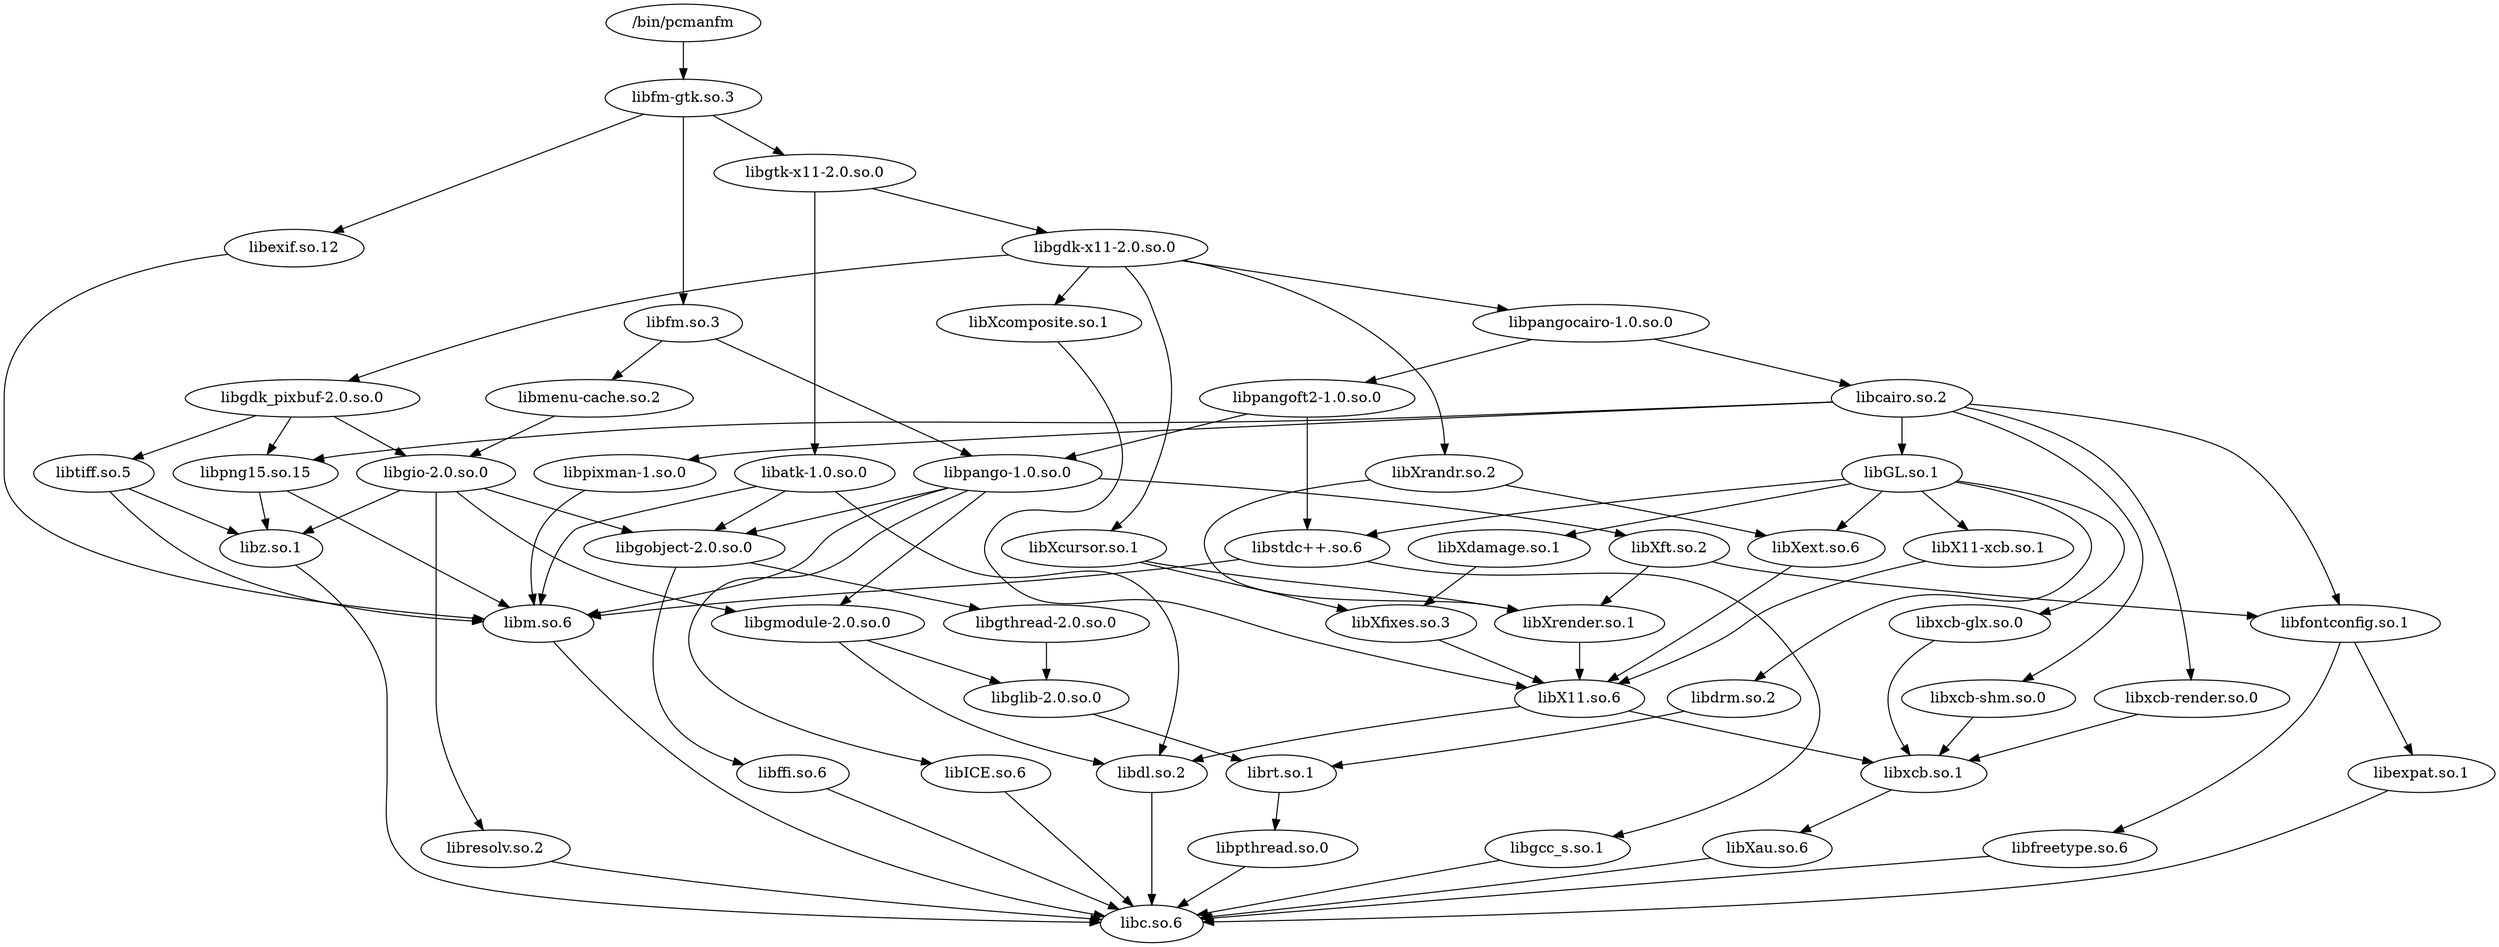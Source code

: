 digraph G {
	graph [layout=dot];
	_bin_pcmanfm	 [label="/bin/pcmanfm"];
	libfm_gtk_so_3	 [label="libfm-gtk.so.3"];
	_bin_pcmanfm -> libfm_gtk_so_3;
	libz_so_1	 [label="libz.so.1"];
	libc_so_6	 [label="libc.so.6"];
	libz_so_1 -> libc_so_6;
	libdl_so_2	 [label="libdl.so.2"];
	libdl_so_2 -> libc_so_6;
	libresolv_so_2	 [label="libresolv.so.2"];
	libresolv_so_2 -> libc_so_6;
	libX11_so_6	 [label="libX11.so.6"];
	libxcb_so_1	 [label="libxcb.so.1"];
	libX11_so_6 -> libxcb_so_1;
	libX11_so_6 -> libdl_so_2;
	libgtk_x11_2_0_so_0	 [label="libgtk-x11-2.0.so.0"];
	libfm_gtk_so_3 -> libgtk_x11_2_0_so_0;
	libexif_so_12	 [label="libexif.so.12"];
	libfm_gtk_so_3 -> libexif_so_12;
	libfm_so_3	 [label="libfm.so.3"];
	libfm_gtk_so_3 -> libfm_so_3;
	libgdk_x11_2_0_so_0	 [label="libgdk-x11-2.0.so.0"];
	libgtk_x11_2_0_so_0 -> libgdk_x11_2_0_so_0;
	libatk_1_0_so_0	 [label="libatk-1.0.so.0"];
	libgtk_x11_2_0_so_0 -> libatk_1_0_so_0;
	libmenu_cache_so_2	 [label="libmenu-cache.so.2"];
	libfm_so_3 -> libmenu_cache_so_2;
	libpango_1_0_so_0	 [label="libpango-1.0.so.0"];
	libfm_so_3 -> libpango_1_0_so_0;
	libpangocairo_1_0_so_0	 [label="libpangocairo-1.0.so.0"];
	libgdk_x11_2_0_so_0 -> libpangocairo_1_0_so_0;
	libXrandr_so_2	 [label="libXrandr.so.2"];
	libgdk_x11_2_0_so_0 -> libXrandr_so_2;
	libXcursor_so_1	 [label="libXcursor.so.1"];
	libgdk_x11_2_0_so_0 -> libXcursor_so_1;
	libXcomposite_so_1	 [label="libXcomposite.so.1"];
	libgdk_x11_2_0_so_0 -> libXcomposite_so_1;
	libgdk_pixbuf_2_0_so_0	 [label="libgdk_pixbuf-2.0.so.0"];
	libgdk_x11_2_0_so_0 -> libgdk_pixbuf_2_0_so_0;
	libatk_1_0_so_0 -> libdl_so_2;
	libm_so_6	 [label="libm.so.6"];
	libatk_1_0_so_0 -> libm_so_6;
	libgobject_2_0_so_0	 [label="libgobject-2.0.so.0"];
	libatk_1_0_so_0 -> libgobject_2_0_so_0;
	libpangoft2_1_0_so_0	 [label="libpangoft2-1.0.so.0"];
	libstdc___so_6	 [label="libstdc++.so.6"];
	libpangoft2_1_0_so_0 -> libstdc___so_6;
	libpangoft2_1_0_so_0 -> libpango_1_0_so_0;
	libcairo_so_2	 [label="libcairo.so.2"];
	libpangocairo_1_0_so_0 -> libcairo_so_2;
	libpangocairo_1_0_so_0 -> libpangoft2_1_0_so_0;
	libtiff_so_5	 [label="libtiff.so.5"];
	libgdk_pixbuf_2_0_so_0 -> libtiff_so_5;
	libgio_2_0_so_0	 [label="libgio-2.0.so.0"];
	libgdk_pixbuf_2_0_so_0 -> libgio_2_0_so_0;
	libpng15_so_15	 [label="libpng15.so.15"];
	libgdk_pixbuf_2_0_so_0 -> libpng15_so_15;
	libpixman_1_so_0	 [label="libpixman-1.so.0"];
	libcairo_so_2 -> libpixman_1_so_0;
	libfontconfig_so_1	 [label="libfontconfig.so.1"];
	libcairo_so_2 -> libfontconfig_so_1;
	libcairo_so_2 -> libpng15_so_15;
	libxcb_shm_so_0	 [label="libxcb-shm.so.0"];
	libcairo_so_2 -> libxcb_shm_so_0;
	libxcb_render_so_0	 [label="libxcb-render.so.0"];
	libcairo_so_2 -> libxcb_render_so_0;
	libGL_so_1	 [label="libGL.so.1"];
	libcairo_so_2 -> libGL_so_1;
	libpango_1_0_so_0 -> libm_so_6;
	libICE_so_6	 [label="libICE.so.6"];
	libpango_1_0_so_0 -> libICE_so_6;
	libXft_so_2	 [label="libXft.so.2"];
	libpango_1_0_so_0 -> libXft_so_2;
	libgmodule_2_0_so_0	 [label="libgmodule-2.0.so.0"];
	libpango_1_0_so_0 -> libgmodule_2_0_so_0;
	libpango_1_0_so_0 -> libgobject_2_0_so_0;
	libfreetype_so_6	 [label="libfreetype.so.6"];
	libfreetype_so_6 -> libc_so_6;
	libfontconfig_so_1 -> libfreetype_so_6;
	libexpat_so_1	 [label="libexpat.so.1"];
	libfontconfig_so_1 -> libexpat_so_1;
	libgthread_2_0_so_0	 [label="libgthread-2.0.so.0"];
	libglib_2_0_so_0	 [label="libglib-2.0.so.0"];
	libgthread_2_0_so_0 -> libglib_2_0_so_0;
	librt_so_1	 [label="librt.so.1"];
	libpthread_so_0	 [label="libpthread.so.0"];
	librt_so_1 -> libpthread_so_0;
	libgio_2_0_so_0 -> libgobject_2_0_so_0;
	libgio_2_0_so_0 -> libgmodule_2_0_so_0;
	libgio_2_0_so_0 -> libz_so_1;
	libgio_2_0_so_0 -> libresolv_so_2;
	libgobject_2_0_so_0 -> libgthread_2_0_so_0;
	libffi_so_6	 [label="libffi.so.6"];
	libgobject_2_0_so_0 -> libffi_so_6;
	libglib_2_0_so_0 -> librt_so_1;
	libm_so_6 -> libc_so_6;
	libpthread_so_0 -> libc_so_6;
	libXau_so_6	 [label="libXau.so.6"];
	libxcb_so_1 -> libXau_so_6;
	libXau_so_6 -> libc_so_6;
	libmenu_cache_so_2 -> libgio_2_0_so_0;
	libexif_so_12 -> libm_so_6;
	libxcb_glx_so_0	 [label="libxcb-glx.so.0"];
	libxcb_glx_so_0 -> libxcb_so_1;
	libXext_so_6	 [label="libXext.so.6"];
	libXrandr_so_2 -> libXext_so_6;
	libXrender_so_1	 [label="libXrender.so.1"];
	libXrandr_so_2 -> libXrender_so_1;
	libXcursor_so_1 -> libXrender_so_1;
	libXfixes_so_3	 [label="libXfixes.so.3"];
	libXcursor_so_1 -> libXfixes_so_3;
	libstdc___so_6 -> libm_so_6;
	libgcc_s_so_1	 [label="libgcc_s.so.1"];
	libstdc___so_6 -> libgcc_s_so_1;
	libXcomposite_so_1 -> libX11_so_6;
	libXdamage_so_1	 [label="libXdamage.so.1"];
	libXdamage_so_1 -> libXfixes_so_3;
	libdrm_so_2	 [label="libdrm.so.2"];
	libdrm_so_2 -> librt_so_1;
	libXfixes_so_3 -> libX11_so_6;
	libpixman_1_so_0 -> libm_so_6;
	libxcb_shm_so_0 -> libxcb_so_1;
	libX11_xcb_so_1	 [label="libX11-xcb.so.1"];
	libX11_xcb_so_1 -> libX11_so_6;
	libxcb_render_so_0 -> libxcb_so_1;
	libXext_so_6 -> libX11_so_6;
	libGL_so_1 -> libXext_so_6;
	libGL_so_1 -> libXdamage_so_1;
	libGL_so_1 -> libX11_xcb_so_1;
	libGL_so_1 -> libxcb_glx_so_0;
	libGL_so_1 -> libdrm_so_2;
	libGL_so_1 -> libstdc___so_6;
	libtiff_so_5 -> libz_so_1;
	libtiff_so_5 -> libm_so_6;
	libpng15_so_15 -> libz_so_1;
	libpng15_so_15 -> libm_so_6;
	libICE_so_6 -> libc_so_6;
	libXft_so_2 -> libfontconfig_so_1;
	libXft_so_2 -> libXrender_so_1;
	libXrender_so_1 -> libX11_so_6;
	libgmodule_2_0_so_0 -> libdl_so_2;
	libgmodule_2_0_so_0 -> libglib_2_0_so_0;
	libexpat_so_1 -> libc_so_6;
	libffi_so_6 -> libc_so_6;
	libgcc_s_so_1 -> libc_so_6;
}
